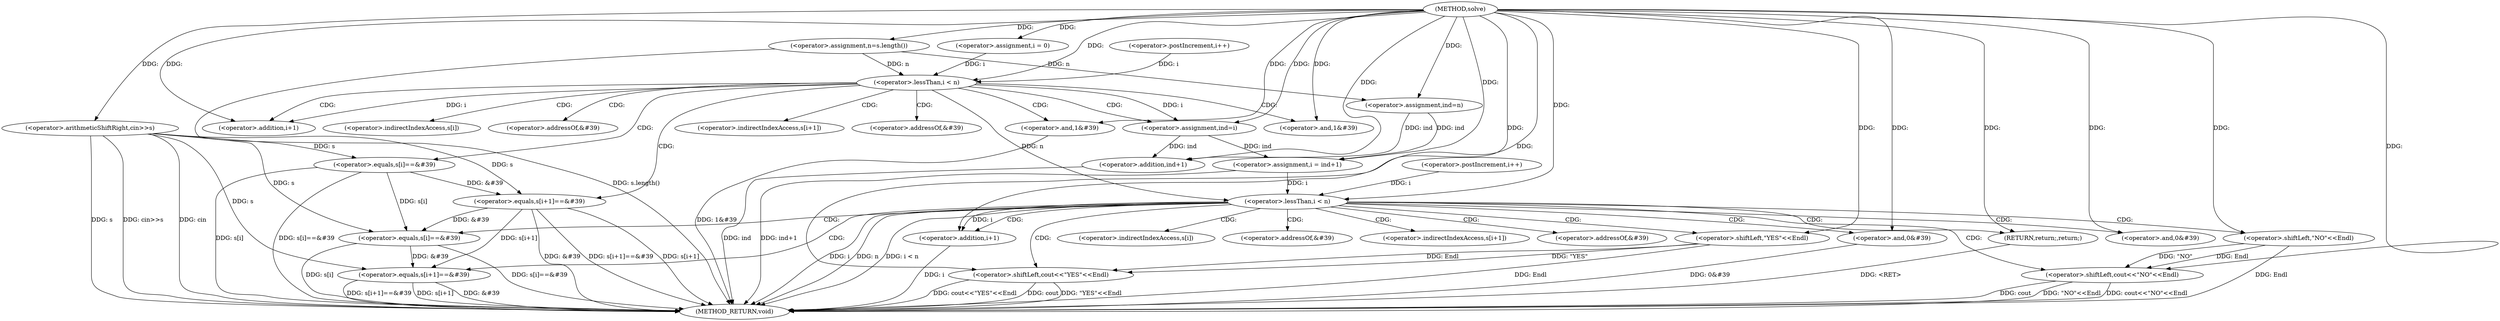 digraph "solve" {  
"1000162" [label = "(METHOD,solve)" ]
"1000257" [label = "(METHOD_RETURN,void)" ]
"1000165" [label = "(<operator>.arithmeticShiftRight,cin>>s)" ]
"1000169" [label = "(<operator>.assignment,n=s.length())" ]
"1000173" [label = "(<operator>.assignment,ind=n)" ]
"1000252" [label = "(<operator>.shiftLeft,cout<<\"YES\"<<Endl)" ]
"1000178" [label = "(<operator>.assignment,i = 0)" ]
"1000181" [label = "(<operator>.lessThan,i < n)" ]
"1000214" [label = "(<operator>.assignment,i = ind+1)" ]
"1000219" [label = "(<operator>.lessThan,i < n)" ]
"1000184" [label = "(<operator>.postIncrement,i++)" ]
"1000187" [label = "(<operator>.equals,s[i]==&#39)" ]
"1000193" [label = "(<operator>.and,1&#39)" ]
"1000196" [label = "(<operator>.equals,s[i+1]==&#39)" ]
"1000204" [label = "(<operator>.and,1&#39)" ]
"1000222" [label = "(<operator>.postIncrement,i++)" ]
"1000225" [label = "(<operator>.equals,s[i]==&#39)" ]
"1000231" [label = "(<operator>.and,0&#39)" ]
"1000234" [label = "(<operator>.equals,s[i+1]==&#39)" ]
"1000242" [label = "(<operator>.and,0&#39)" ]
"1000254" [label = "(<operator>.shiftLeft,\"YES\"<<Endl)" ]
"1000208" [label = "(<operator>.assignment,ind=i)" ]
"1000216" [label = "(<operator>.addition,ind+1)" ]
"1000246" [label = "(<operator>.shiftLeft,cout<<\"NO\"<<Endl)" ]
"1000251" [label = "(RETURN,return;,return;)" ]
"1000199" [label = "(<operator>.addition,i+1)" ]
"1000237" [label = "(<operator>.addition,i+1)" ]
"1000248" [label = "(<operator>.shiftLeft,\"NO\"<<Endl)" ]
"1000188" [label = "(<operator>.indirectIndexAccess,s[i])" ]
"1000191" [label = "(<operator>.addressOf,&#39)" ]
"1000197" [label = "(<operator>.indirectIndexAccess,s[i+1])" ]
"1000202" [label = "(<operator>.addressOf,&#39)" ]
"1000226" [label = "(<operator>.indirectIndexAccess,s[i])" ]
"1000229" [label = "(<operator>.addressOf,&#39)" ]
"1000235" [label = "(<operator>.indirectIndexAccess,s[i+1])" ]
"1000240" [label = "(<operator>.addressOf,&#39)" ]
  "1000165" -> "1000257"  [ label = "DDG: s"] 
  "1000165" -> "1000257"  [ label = "DDG: cin>>s"] 
  "1000169" -> "1000257"  [ label = "DDG: s.length()"] 
  "1000187" -> "1000257"  [ label = "DDG: s[i]"] 
  "1000187" -> "1000257"  [ label = "DDG: s[i]==&#39"] 
  "1000196" -> "1000257"  [ label = "DDG: s[i+1]"] 
  "1000196" -> "1000257"  [ label = "DDG: &#39"] 
  "1000196" -> "1000257"  [ label = "DDG: s[i+1]==&#39"] 
  "1000204" -> "1000257"  [ label = "DDG: 1&#39"] 
  "1000216" -> "1000257"  [ label = "DDG: ind"] 
  "1000214" -> "1000257"  [ label = "DDG: ind+1"] 
  "1000219" -> "1000257"  [ label = "DDG: i"] 
  "1000219" -> "1000257"  [ label = "DDG: n"] 
  "1000219" -> "1000257"  [ label = "DDG: i < n"] 
  "1000252" -> "1000257"  [ label = "DDG: cout"] 
  "1000254" -> "1000257"  [ label = "DDG: Endl"] 
  "1000252" -> "1000257"  [ label = "DDG: \"YES\"<<Endl"] 
  "1000252" -> "1000257"  [ label = "DDG: cout<<\"YES\"<<Endl"] 
  "1000225" -> "1000257"  [ label = "DDG: s[i]"] 
  "1000225" -> "1000257"  [ label = "DDG: s[i]==&#39"] 
  "1000237" -> "1000257"  [ label = "DDG: i"] 
  "1000234" -> "1000257"  [ label = "DDG: s[i+1]"] 
  "1000234" -> "1000257"  [ label = "DDG: &#39"] 
  "1000234" -> "1000257"  [ label = "DDG: s[i+1]==&#39"] 
  "1000242" -> "1000257"  [ label = "DDG: 0&#39"] 
  "1000246" -> "1000257"  [ label = "DDG: cout"] 
  "1000248" -> "1000257"  [ label = "DDG: Endl"] 
  "1000246" -> "1000257"  [ label = "DDG: \"NO\"<<Endl"] 
  "1000246" -> "1000257"  [ label = "DDG: cout<<\"NO\"<<Endl"] 
  "1000251" -> "1000257"  [ label = "DDG: <RET>"] 
  "1000165" -> "1000257"  [ label = "DDG: cin"] 
  "1000162" -> "1000169"  [ label = "DDG: "] 
  "1000169" -> "1000173"  [ label = "DDG: n"] 
  "1000162" -> "1000173"  [ label = "DDG: "] 
  "1000162" -> "1000165"  [ label = "DDG: "] 
  "1000162" -> "1000178"  [ label = "DDG: "] 
  "1000162" -> "1000214"  [ label = "DDG: "] 
  "1000173" -> "1000214"  [ label = "DDG: ind"] 
  "1000208" -> "1000214"  [ label = "DDG: ind"] 
  "1000162" -> "1000252"  [ label = "DDG: "] 
  "1000254" -> "1000252"  [ label = "DDG: Endl"] 
  "1000254" -> "1000252"  [ label = "DDG: \"YES\""] 
  "1000178" -> "1000181"  [ label = "DDG: i"] 
  "1000184" -> "1000181"  [ label = "DDG: i"] 
  "1000162" -> "1000181"  [ label = "DDG: "] 
  "1000169" -> "1000181"  [ label = "DDG: n"] 
  "1000214" -> "1000219"  [ label = "DDG: i"] 
  "1000222" -> "1000219"  [ label = "DDG: i"] 
  "1000162" -> "1000219"  [ label = "DDG: "] 
  "1000181" -> "1000219"  [ label = "DDG: n"] 
  "1000162" -> "1000254"  [ label = "DDG: "] 
  "1000165" -> "1000187"  [ label = "DDG: s"] 
  "1000162" -> "1000193"  [ label = "DDG: "] 
  "1000165" -> "1000196"  [ label = "DDG: s"] 
  "1000187" -> "1000196"  [ label = "DDG: &#39"] 
  "1000162" -> "1000204"  [ label = "DDG: "] 
  "1000162" -> "1000208"  [ label = "DDG: "] 
  "1000181" -> "1000208"  [ label = "DDG: i"] 
  "1000173" -> "1000216"  [ label = "DDG: ind"] 
  "1000208" -> "1000216"  [ label = "DDG: ind"] 
  "1000162" -> "1000216"  [ label = "DDG: "] 
  "1000165" -> "1000225"  [ label = "DDG: s"] 
  "1000187" -> "1000225"  [ label = "DDG: s[i]"] 
  "1000196" -> "1000225"  [ label = "DDG: &#39"] 
  "1000162" -> "1000231"  [ label = "DDG: "] 
  "1000165" -> "1000234"  [ label = "DDG: s"] 
  "1000196" -> "1000234"  [ label = "DDG: s[i+1]"] 
  "1000225" -> "1000234"  [ label = "DDG: &#39"] 
  "1000162" -> "1000242"  [ label = "DDG: "] 
  "1000162" -> "1000251"  [ label = "DDG: "] 
  "1000162" -> "1000246"  [ label = "DDG: "] 
  "1000248" -> "1000246"  [ label = "DDG: Endl"] 
  "1000248" -> "1000246"  [ label = "DDG: \"NO\""] 
  "1000181" -> "1000199"  [ label = "DDG: i"] 
  "1000162" -> "1000199"  [ label = "DDG: "] 
  "1000219" -> "1000237"  [ label = "DDG: i"] 
  "1000162" -> "1000237"  [ label = "DDG: "] 
  "1000162" -> "1000248"  [ label = "DDG: "] 
  "1000181" -> "1000191"  [ label = "CDG: "] 
  "1000181" -> "1000208"  [ label = "CDG: "] 
  "1000181" -> "1000199"  [ label = "CDG: "] 
  "1000181" -> "1000197"  [ label = "CDG: "] 
  "1000181" -> "1000204"  [ label = "CDG: "] 
  "1000181" -> "1000196"  [ label = "CDG: "] 
  "1000181" -> "1000188"  [ label = "CDG: "] 
  "1000181" -> "1000202"  [ label = "CDG: "] 
  "1000181" -> "1000193"  [ label = "CDG: "] 
  "1000181" -> "1000187"  [ label = "CDG: "] 
  "1000219" -> "1000246"  [ label = "CDG: "] 
  "1000219" -> "1000229"  [ label = "CDG: "] 
  "1000219" -> "1000251"  [ label = "CDG: "] 
  "1000219" -> "1000234"  [ label = "CDG: "] 
  "1000219" -> "1000225"  [ label = "CDG: "] 
  "1000219" -> "1000254"  [ label = "CDG: "] 
  "1000219" -> "1000242"  [ label = "CDG: "] 
  "1000219" -> "1000235"  [ label = "CDG: "] 
  "1000219" -> "1000252"  [ label = "CDG: "] 
  "1000219" -> "1000237"  [ label = "CDG: "] 
  "1000219" -> "1000248"  [ label = "CDG: "] 
  "1000219" -> "1000231"  [ label = "CDG: "] 
  "1000219" -> "1000240"  [ label = "CDG: "] 
  "1000219" -> "1000226"  [ label = "CDG: "] 
}

